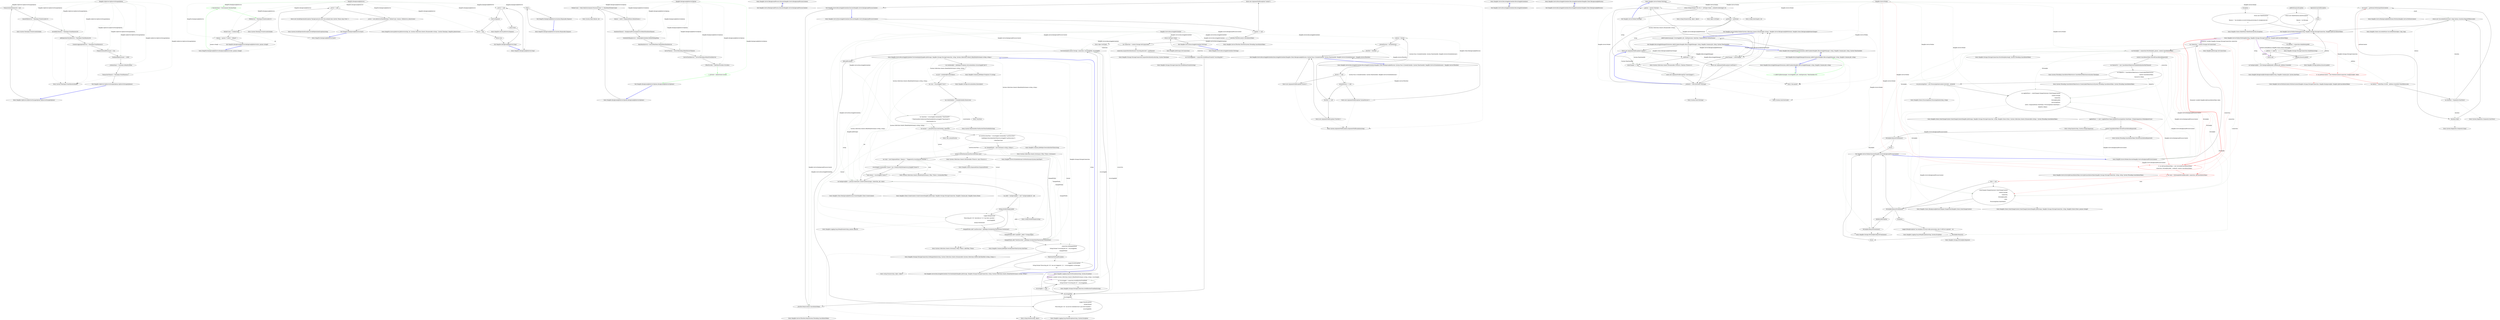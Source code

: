 digraph  {
n13 [label="Hangfire.SqlServer.SqlServerStorageOptions", span=""];
n0 [cluster="Hangfire.SqlServer.SqlServerStorageOptions.SqlServerStorageOptions()", label="Entry Hangfire.SqlServer.SqlServerStorageOptions.SqlServerStorageOptions()", span="30-30"];
n1 [cluster="Hangfire.SqlServer.SqlServerStorageOptions.SqlServerStorageOptions()", label="TransactionIsolationLevel = null", span="32-32"];
n2 [cluster="Hangfire.SqlServer.SqlServerStorageOptions.SqlServerStorageOptions()", label="QueuePollInterval = TimeSpan.FromSeconds(15)", span="33-33"];
n3 [cluster="Hangfire.SqlServer.SqlServerStorageOptions.SqlServerStorageOptions()", label="InvisibilityTimeout = TimeSpan.FromMinutes(30)", span="35-35"];
n11 [cluster="System.TimeSpan.FromSeconds(double)", label="Entry System.TimeSpan.FromSeconds(double)", span="0-0"];
n4 [cluster="Hangfire.SqlServer.SqlServerStorageOptions.SqlServerStorageOptions()", label="JobExpirationCheckInterval = TimeSpan.FromMinutes(30)", span="37-37"];
n12 [cluster="System.TimeSpan.FromMinutes(double)", label="Entry System.TimeSpan.FromMinutes(double)", span="0-0"];
n5 [cluster="Hangfire.SqlServer.SqlServerStorageOptions.SqlServerStorageOptions()", label="CountersAggregateInterval = TimeSpan.FromMinutes(5)", span="38-38"];
n6 [cluster="Hangfire.SqlServer.SqlServerStorageOptions.SqlServerStorageOptions()", label="PrepareSchemaIfNecessary = true", span="39-39"];
n7 [cluster="Hangfire.SqlServer.SqlServerStorageOptions.SqlServerStorageOptions()", label="DashboardJobListLimit = 10000", span="40-40"];
n8 [cluster="Hangfire.SqlServer.SqlServerStorageOptions.SqlServerStorageOptions()", label="_schemaName = Constants.DefaultSchema", span="41-41"];
n9 [cluster="Hangfire.SqlServer.SqlServerStorageOptions.SqlServerStorageOptions()", label="TransactionTimeout = TimeSpan.FromMinutes(1)", span="42-42"];
n10 [cluster="Hangfire.SqlServer.SqlServerStorageOptions.SqlServerStorageOptions()", label="Exit Hangfire.SqlServer.SqlServerStorageOptions.SqlServerStorageOptions()", span="30-30"];
d3 [cluster="HangFire.BackgroundJobServer.BackgroundJobServer(int, params string[])", color=green, community=0, label="1: MachineName = Environment.MachineName", span="21-21"];
d27 [label="HangFire.BackgroundJobServer", span=""];
d2 [cluster="HangFire.BackgroundJobServer.BackgroundJobServer(int, params string[])", label="Entry HangFire.BackgroundJobServer.BackgroundJobServer(int, params string[])", span="19-19"];
d4 [cluster="HangFire.BackgroundJobServer.BackgroundJobServer(int, params string[])", label="PollInterval = TimeSpan.FromSeconds(15)", span="22-22"];
d5 [cluster="HangFire.BackgroundJobServer.BackgroundJobServer(int, params string[])", label="WorkerCount = workerCount", span="24-24"];
d6 [cluster="HangFire.BackgroundJobServer.BackgroundJobServer(int, params string[])", label="Queues = queues ?? new[] { ''default'' }", span="25-25"];
d10 [cluster="HangFire.BackgroundJobServer.Start()", label="_server != null", span="53-53"];
d12 [cluster="HangFire.BackgroundJobServer.Start()", label="_server = new JobServer(MachineName, WorkerCount, Queues, PollInterval, JobActivator)", span="58-58"];
d17 [cluster="HangFire.BackgroundJobServer.Stop()", label="_server != null", span="67-67"];
d18 [cluster="HangFire.BackgroundJobServer.Stop()", label="_server.Dispose()", span="69-69"];
d19 [cluster="HangFire.BackgroundJobServer.Stop()", label="_server = null", span="70-70"];
d25 [cluster="HangFire.BackgroundJobServer.System.IDisposable.Dispose()", label="Stop()", span="79-79"];
d7 [cluster="HangFire.BackgroundJobServer.BackgroundJobServer(int, params string[])", label="Exit HangFire.BackgroundJobServer.BackgroundJobServer(int, params string[])", span="19-19"];
d8 [cluster="System.TimeSpan.FromSeconds(double)", label="Entry System.TimeSpan.FromSeconds(double)", span="0-0"];
d9 [cluster="HangFire.BackgroundJobServer.Start()", label="Entry HangFire.BackgroundJobServer.Start()", span="51-51"];
d11 [cluster="HangFire.BackgroundJobServer.Start()", label="throw new InvalidOperationException(''Background job server has already been started. Please stop it first.'');", span="55-55"];
d13 [cluster="HangFire.BackgroundJobServer.Start()", label="Exit HangFire.BackgroundJobServer.Start()", span="51-51"];
d15 [cluster="HangFire.Server.JobServer.JobServer(string, int, System.Collections.Generic.IEnumerable<string>, System.TimeSpan, HangFire.JobActivator)", label="Entry HangFire.Server.JobServer.JobServer(string, int, System.Collections.Generic.IEnumerable<string>, System.TimeSpan, HangFire.JobActivator)", span="31-31"];
d16 [cluster="HangFire.BackgroundJobServer.Stop()", label="Entry HangFire.BackgroundJobServer.Stop()", span="65-65"];
d21 [cluster="HangFire.BackgroundJobServer.Stop()", label="return false;", span="74-74"];
d23 [cluster="HangFire.Server.JobServer.Dispose()", label="Entry HangFire.Server.JobServer.Dispose()", span="64-64"];
d20 [cluster="HangFire.BackgroundJobServer.Stop()", label="return true;", span="72-72"];
d24 [cluster="HangFire.BackgroundJobServer.System.IDisposable.Dispose()", label="Entry HangFire.BackgroundJobServer.System.IDisposable.Dispose()", span="77-77"];
d26 [cluster="HangFire.BackgroundJobServer.System.IDisposable.Dispose()", label="Exit HangFire.BackgroundJobServer.System.IDisposable.Dispose()", span="77-77"];
d14 [cluster="System.InvalidOperationException.InvalidOperationException(string)", label="Entry System.InvalidOperationException.InvalidOperationException(string)", span="0-0"];
d22 [cluster="HangFire.BackgroundJobServer.Stop()", label="Exit HangFire.BackgroundJobServer.Stop()", span="65-65"];
m0_11 [cluster="System.Math.Min(int, int)", file="BackgroundJobServerOptions.cs", label="Entry System.Math.Min(int, int)", span="0-0"];
m0_0 [cluster="Hangfire.BackgroundJobServerOptions.BackgroundJobServerOptions()", file="BackgroundJobServerOptions.cs", label="Entry Hangfire.BackgroundJobServerOptions.BackgroundJobServerOptions()", span="31-31"];
m0_9 [cluster="Hangfire.BackgroundJobServerOptions.BackgroundJobServerOptions()", color=green, community=0, file="BackgroundJobServerOptions.cs", label="1: Activator = JobActivator.Current", span="42-42"];
m0_8 [cluster="Hangfire.BackgroundJobServerOptions.BackgroundJobServerOptions()", file="BackgroundJobServerOptions.cs", label="FilterProvider = JobFilterProviders.Providers", span="41-41"];
m0_1 [cluster="Hangfire.BackgroundJobServerOptions.BackgroundJobServerOptions()", file="BackgroundJobServerOptions.cs", label="WorkerCount = Math.Min(Environment.ProcessorCount * 5, MaxDefaultWorkerCount)", span="33-33"];
m0_2 [cluster="Hangfire.BackgroundJobServerOptions.BackgroundJobServerOptions()", file="BackgroundJobServerOptions.cs", label="Queues = new[] { EnqueuedState.DefaultQueue }", span="34-34"];
m0_3 [cluster="Hangfire.BackgroundJobServerOptions.BackgroundJobServerOptions()", file="BackgroundJobServerOptions.cs", label="ShutdownTimeout = BackgroundProcessingServer.DefaultShutdownTimeout", span="35-35"];
m0_4 [cluster="Hangfire.BackgroundJobServerOptions.BackgroundJobServerOptions()", file="BackgroundJobServerOptions.cs", label="SchedulePollingInterval = DelayedJobScheduler.DefaultPollingDelay", span="36-36"];
m0_5 [cluster="Hangfire.BackgroundJobServerOptions.BackgroundJobServerOptions()", file="BackgroundJobServerOptions.cs", label="HeartbeatInterval = ServerHeartbeat.DefaultHeartbeatInterval", span="37-37"];
m0_6 [cluster="Hangfire.BackgroundJobServerOptions.BackgroundJobServerOptions()", file="BackgroundJobServerOptions.cs", label="ServerTimeout = ServerWatchdog.DefaultServerTimeout", span="38-38"];
m0_7 [cluster="Hangfire.BackgroundJobServerOptions.BackgroundJobServerOptions()", file="BackgroundJobServerOptions.cs", label="ServerCheckInterval = ServerWatchdog.DefaultCheckInterval", span="39-39"];
m0_10 [cluster="Hangfire.BackgroundJobServerOptions.BackgroundJobServerOptions()", file="BackgroundJobServerOptions.cs", label="Exit Hangfire.BackgroundJobServerOptions.BackgroundJobServerOptions()", span="31-31"];
m0_12 [file="BackgroundJobServerOptions.cs", label="Hangfire.BackgroundJobServerOptions", span=""];
m3_0 [cluster="Hangfire.Server.IBackgroundProcess.Execute(Hangfire.Server.BackgroundProcessContext)", file="IBackgroundProcess.cs", label="Entry Hangfire.Server.IBackgroundProcess.Execute(Hangfire.Server.BackgroundProcessContext)", span="20-20"];
m3_1 [cluster="Hangfire.Server.IBackgroundProcess.Execute(Hangfire.Server.BackgroundProcessContext)", file="IBackgroundProcess.cs", label="Exit Hangfire.Server.IBackgroundProcess.Execute(Hangfire.Server.BackgroundProcessContext)", span="20-20"];
m4_15 [cluster="System.ArgumentNullException.ArgumentNullException(string)", file="RecurringJobScheduler.cs", label="Entry System.ArgumentNullException.ArgumentNullException(string)", span="0-0"];
m4_33 [cluster="Hangfire.Storage.IStorageConnection.AcquireDistributedLock(string, System.TimeSpan)", file="RecurringJobScheduler.cs", label="Entry Hangfire.Storage.IStorageConnection.AcquireDistributedLock(string, System.TimeSpan)", span="28-28"];
m4_68 [cluster="Hangfire.Storage.InvocationData.Deserialize()", file="RecurringJobScheduler.cs", label="Entry Hangfire.Storage.InvocationData.Deserialize()", span="44-44"];
m4_83 [cluster="System.Collections.Generic.Dictionary<TKey, TValue>.Add(TKey, TValue)", file="RecurringJobScheduler.cs", label="Entry System.Collections.Generic.Dictionary<TKey, TValue>.Add(TKey, TValue)", span="0-0"];
m4_32 [cluster="Hangfire.JobStorage.GetConnection()", file="RecurringJobScheduler.cs", label="Entry Hangfire.JobStorage.GetConnection()", span="56-56"];
m4_85 [cluster="string.Format(string, object, object)", file="RecurringJobScheduler.cs", label="Entry string.Format(string, object, object)", span="0-0"];
m4_40 [cluster="Hangfire.Server.RecurringJobScheduler.ToString()", file="RecurringJobScheduler.cs", label="Entry Hangfire.Server.RecurringJobScheduler.ToString()", span="150-150"];
m4_41 [cluster="Hangfire.Server.RecurringJobScheduler.ToString()", file="RecurringJobScheduler.cs", label="return GetType().Name;", span="152-152"];
m4_42 [cluster="Hangfire.Server.RecurringJobScheduler.ToString()", file="RecurringJobScheduler.cs", label="Exit Hangfire.Server.RecurringJobScheduler.ToString()", span="150-150"];
m4_77 [cluster="Hangfire.States.EnqueuedState.EnqueuedState()", file="RecurringJobScheduler.cs", label="Entry Hangfire.States.EnqueuedState.EnqueuedState()", span="87-87"];
m4_72 [cluster="Unk._instantFactory", file="RecurringJobScheduler.cs", label="Entry Unk._instantFactory", span=""];
m4_75 [cluster="Hangfire.Server.IScheduleInstant.GetNextInstants(System.DateTime?)", file="RecurringJobScheduler.cs", label="Entry Hangfire.Server.IScheduleInstant.GetNextInstants(System.DateTime?)", span="25-25"];
m4_84 [cluster="Hangfire.Storage.IStorageConnection.SetRangeInHash(string, System.Collections.Generic.IEnumerable<System.Collections.Generic.KeyValuePair<string, string>>)", file="RecurringJobScheduler.cs", label="Entry Hangfire.Storage.IStorageConnection.SetRangeInHash(string, System.Collections.Generic.IEnumerable<System.Collections.Generic.KeyValuePair<string, string>>)", span="61-61"];
m4_43 [cluster="object.GetType()", file="RecurringJobScheduler.cs", label="Entry object.GetType()", span="0-0"];
m4_35 [cluster="string.Format(string, object)", file="RecurringJobScheduler.cs", label="Entry string.Format(string, object)", span="0-0"];
m4_0 [cluster="Hangfire.Server.RecurringJobScheduler.RecurringJobScheduler()", file="RecurringJobScheduler.cs", label="Entry Hangfire.Server.RecurringJobScheduler.RecurringJobScheduler()", span="78-78"];
m4_1 [cluster="Hangfire.Server.RecurringJobScheduler.RecurringJobScheduler()", file="RecurringJobScheduler.cs", label="Exit Hangfire.Server.RecurringJobScheduler.RecurringJobScheduler()", span="78-78"];
m4_38 [cluster="Hangfire.Logging.ILog.WarnException(string, System.Exception)", file="RecurringJobScheduler.cs", label="Entry Hangfire.Logging.ILog.WarnException(string, System.Exception)", span="278-278"];
m4_71 [cluster="System.TimeZoneInfo.FindSystemTimeZoneById(string)", file="RecurringJobScheduler.cs", label="Entry System.TimeZoneInfo.FindSystemTimeZoneById(string)", span="0-0"];
m4_76 [cluster="System.Collections.Generic.IEnumerable<TSource>.Any<TSource>()", file="RecurringJobScheduler.cs", label="Entry System.Collections.Generic.IEnumerable<TSource>.Any<TSource>()", span="0-0"];
m4_79 [cluster="Hangfire.Client.CreateContext.CreateContext(Hangfire.JobStorage, Hangfire.Storage.IStorageConnection, Hangfire.Common.Job, Hangfire.States.IState)", file="RecurringJobScheduler.cs", label="Entry Hangfire.Client.CreateContext.CreateContext(Hangfire.JobStorage, Hangfire.Storage.IStorageConnection, Hangfire.Common.Job, Hangfire.States.IState)", span="37-37"];
m4_69 [cluster="Unk.Parse", file="RecurringJobScheduler.cs", label="Entry Unk.Parse", span=""];
m4_31 [cluster="Hangfire.Server.IThrottler.Throttle(System.Threading.CancellationToken)", file="RecurringJobScheduler.cs", label="Entry Hangfire.Server.IThrottler.Throttle(System.Threading.CancellationToken)", span="22-22"];
m4_2 [cluster="Hangfire.Server.RecurringJobScheduler.RecurringJobScheduler(Hangfire.Client.IBackgroundJobFactory)", file="RecurringJobScheduler.cs", label="Entry Hangfire.Server.RecurringJobScheduler.RecurringJobScheduler(Hangfire.Client.IBackgroundJobFactory)", span="90-90"];
m4_3 [cluster="Hangfire.Server.RecurringJobScheduler.RecurringJobScheduler(Hangfire.Client.IBackgroundJobFactory)", file="RecurringJobScheduler.cs", label="Exit Hangfire.Server.RecurringJobScheduler.RecurringJobScheduler(Hangfire.Client.IBackgroundJobFactory)", span="90-90"];
m4_74 [cluster="System.Collections.Generic.Dictionary<TKey, TValue>.Dictionary()", file="RecurringJobScheduler.cs", label="Entry System.Collections.Generic.Dictionary<TKey, TValue>.Dictionary()", span="0-0"];
m4_82 [cluster="Hangfire.Common.JobHelper.SerializeDateTime(System.DateTime)", file="RecurringJobScheduler.cs", label="Entry Hangfire.Common.JobHelper.SerializeDateTime(System.DateTime)", span="68-68"];
m4_67 [cluster="Hangfire.Common.JobHelper.FromJson<T>(string)", file="RecurringJobScheduler.cs", label="Entry Hangfire.Common.JobHelper.FromJson<T>(string)", span="39-39"];
m4_37 [cluster="Hangfire.Server.RecurringJobScheduler.TryScheduleJob(Hangfire.JobStorage, Hangfire.Storage.IStorageConnection, string, System.Collections.Generic.IReadOnlyDictionary<string, string>)", file="RecurringJobScheduler.cs", label="Entry Hangfire.Server.RecurringJobScheduler.TryScheduleJob(Hangfire.JobStorage, Hangfire.Storage.IStorageConnection, string, System.Collections.Generic.IReadOnlyDictionary<string, string>)", span="155-155"];
m4_44 [cluster="Hangfire.Server.RecurringJobScheduler.TryScheduleJob(Hangfire.JobStorage, Hangfire.Storage.IStorageConnection, string, System.Collections.Generic.IReadOnlyDictionary<string, string>)", file="RecurringJobScheduler.cs", label="var serializedJob = JobHelper.FromJson<InvocationData>(recurringJob[''Job''])", span="161-161"];
m4_46 [cluster="Hangfire.Server.RecurringJobScheduler.TryScheduleJob(Hangfire.JobStorage, Hangfire.Storage.IStorageConnection, string, System.Collections.Generic.IReadOnlyDictionary<string, string>)", file="RecurringJobScheduler.cs", label="var cron = recurringJob[''Cron'']", span="163-163"];
m4_48 [cluster="Hangfire.Server.RecurringJobScheduler.TryScheduleJob(Hangfire.JobStorage, Hangfire.Storage.IStorageConnection, string, System.Collections.Generic.IReadOnlyDictionary<string, string>)", file="RecurringJobScheduler.cs", label="var timeZone = recurringJob.ContainsKey(''TimeZoneId'')\r\n                    ? TimeZoneInfo.FindSystemTimeZoneById(recurringJob[''TimeZoneId''])\r\n                    : TimeZoneInfo.Utc", span="168-170"];
m4_50 [cluster="Hangfire.Server.RecurringJobScheduler.TryScheduleJob(Hangfire.JobStorage, Hangfire.Storage.IStorageConnection, string, System.Collections.Generic.IReadOnlyDictionary<string, string>)", file="RecurringJobScheduler.cs", label="var lastExecutionTime = recurringJob.ContainsKey(''LastExecution'')\r\n                    ? JobHelper.DeserializeDateTime(recurringJob[''LastExecution''])\r\n                    : (DateTime?)null", span="174-176"];
m4_54 [cluster="Hangfire.Server.RecurringJobScheduler.TryScheduleJob(Hangfire.JobStorage, Hangfire.Storage.IStorageConnection, string, System.Collections.Generic.IReadOnlyDictionary<string, string>)", file="RecurringJobScheduler.cs", label="recurringJob.ContainsKey(''Queue'') && !String.IsNullOrEmpty(recurringJob[''Queue''])", span="183-183"];
m4_55 [cluster="Hangfire.Server.RecurringJobScheduler.TryScheduleJob(Hangfire.JobStorage, Hangfire.Storage.IStorageConnection, string, System.Collections.Generic.IReadOnlyDictionary<string, string>)", file="RecurringJobScheduler.cs", label="state.Queue = recurringJob[''Queue'']", span="185-185"];
m4_56 [cluster="Hangfire.Server.RecurringJobScheduler.TryScheduleJob(Hangfire.JobStorage, Hangfire.Storage.IStorageConnection, string, System.Collections.Generic.IReadOnlyDictionary<string, string>)", file="RecurringJobScheduler.cs", label="var backgroundJob = _factory.Create(new CreateContext(storage, connection, job, state))", span="188-188"];
m4_59 [cluster="Hangfire.Server.RecurringJobScheduler.TryScheduleJob(Hangfire.JobStorage, Hangfire.Storage.IStorageConnection, string, System.Collections.Generic.IReadOnlyDictionary<string, string>)", file="RecurringJobScheduler.cs", label="Logger.DebugFormat(\r\n                            ''Recurring job '{0}' execution at '{1}' has been canceled.'',\r\n                            recurringJobId,\r\n                            instant.NowInstant)", span="193-196"];
m4_63 [cluster="Hangfire.Server.RecurringJobScheduler.TryScheduleJob(Hangfire.JobStorage, Hangfire.Storage.IStorageConnection, string, System.Collections.Generic.IReadOnlyDictionary<string, string>)", file="RecurringJobScheduler.cs", label="connection.SetRangeInHash(\r\n                    String.Format(''recurring-job:{0}'', recurringJobId),\r\n                    changedFields)", span="205-207"];
m4_65 [cluster="Hangfire.Server.RecurringJobScheduler.TryScheduleJob(Hangfire.JobStorage, Hangfire.Storage.IStorageConnection, string, System.Collections.Generic.IReadOnlyDictionary<string, string>)", file="RecurringJobScheduler.cs", label="Logger.ErrorException(\r\n                    String.Format(''Recurring job '{0}' was not triggered: {1}.'', recurringJobId, ex.Message),\r\n                    ex)", span="211-213"];
m4_45 [cluster="Hangfire.Server.RecurringJobScheduler.TryScheduleJob(Hangfire.JobStorage, Hangfire.Storage.IStorageConnection, string, System.Collections.Generic.IReadOnlyDictionary<string, string>)", file="RecurringJobScheduler.cs", label="var job = serializedJob.Deserialize()", span="162-162"];
m4_47 [cluster="Hangfire.Server.RecurringJobScheduler.TryScheduleJob(Hangfire.JobStorage, Hangfire.Storage.IStorageConnection, string, System.Collections.Generic.IReadOnlyDictionary<string, string>)", file="RecurringJobScheduler.cs", label="var cronSchedule = CrontabSchedule.Parse(cron)", span="164-164"];
m4_49 [cluster="Hangfire.Server.RecurringJobScheduler.TryScheduleJob(Hangfire.JobStorage, Hangfire.Storage.IStorageConnection, string, System.Collections.Generic.IReadOnlyDictionary<string, string>)", file="RecurringJobScheduler.cs", label="var instant = _instantFactory(cronSchedule, timeZone)", span="172-172"];
m4_52 [cluster="Hangfire.Server.RecurringJobScheduler.TryScheduleJob(Hangfire.JobStorage, Hangfire.Storage.IStorageConnection, string, System.Collections.Generic.IReadOnlyDictionary<string, string>)", file="RecurringJobScheduler.cs", label="instant.GetNextInstants(lastExecutionTime).Any()", span="180-180"];
m4_60 [cluster="Hangfire.Server.RecurringJobScheduler.TryScheduleJob(Hangfire.JobStorage, Hangfire.Storage.IStorageConnection, string, System.Collections.Generic.IReadOnlyDictionary<string, string>)", file="RecurringJobScheduler.cs", label="changedFields.Add(''LastExecution'', JobHelper.SerializeDateTime(instant.NowInstant))", span="199-199"];
m4_62 [cluster="Hangfire.Server.RecurringJobScheduler.TryScheduleJob(Hangfire.JobStorage, Hangfire.Storage.IStorageConnection, string, System.Collections.Generic.IReadOnlyDictionary<string, string>)", file="RecurringJobScheduler.cs", label="changedFields.Add(''NextExecution'', JobHelper.SerializeDateTime(instant.NextInstant))", span="203-203"];
m4_51 [cluster="Hangfire.Server.RecurringJobScheduler.TryScheduleJob(Hangfire.JobStorage, Hangfire.Storage.IStorageConnection, string, System.Collections.Generic.IReadOnlyDictionary<string, string>)", file="RecurringJobScheduler.cs", label="var changedFields = new Dictionary<string, string>()", span="178-178"];
m4_61 [cluster="Hangfire.Server.RecurringJobScheduler.TryScheduleJob(Hangfire.JobStorage, Hangfire.Storage.IStorageConnection, string, System.Collections.Generic.IReadOnlyDictionary<string, string>)", file="RecurringJobScheduler.cs", label="changedFields.Add(''LastJobId'', jobId ?? String.Empty)", span="200-200"];
m4_53 [cluster="Hangfire.Server.RecurringJobScheduler.TryScheduleJob(Hangfire.JobStorage, Hangfire.Storage.IStorageConnection, string, System.Collections.Generic.IReadOnlyDictionary<string, string>)", file="RecurringJobScheduler.cs", label="var state = new EnqueuedState { Reason = ''Triggered by recurring job scheduler'' }", span="182-182"];
m4_57 [cluster="Hangfire.Server.RecurringJobScheduler.TryScheduleJob(Hangfire.JobStorage, Hangfire.Storage.IStorageConnection, string, System.Collections.Generic.IReadOnlyDictionary<string, string>)", file="RecurringJobScheduler.cs", label="var jobId = backgroundJob != null ? backgroundJob.Id : null", span="189-189"];
m4_58 [cluster="Hangfire.Server.RecurringJobScheduler.TryScheduleJob(Hangfire.JobStorage, Hangfire.Storage.IStorageConnection, string, System.Collections.Generic.IReadOnlyDictionary<string, string>)", file="RecurringJobScheduler.cs", label="String.IsNullOrEmpty(jobId)", span="191-191"];
m4_64 [cluster="Hangfire.Server.RecurringJobScheduler.TryScheduleJob(Hangfire.JobStorage, Hangfire.Storage.IStorageConnection, string, System.Collections.Generic.IReadOnlyDictionary<string, string>)", file="RecurringJobScheduler.cs", label=TimeZoneNotFoundException, span="209-209"];
m4_66 [cluster="Hangfire.Server.RecurringJobScheduler.TryScheduleJob(Hangfire.JobStorage, Hangfire.Storage.IStorageConnection, string, System.Collections.Generic.IReadOnlyDictionary<string, string>)", file="RecurringJobScheduler.cs", label="Exit Hangfire.Server.RecurringJobScheduler.TryScheduleJob(Hangfire.JobStorage, Hangfire.Storage.IStorageConnection, string, System.Collections.Generic.IReadOnlyDictionary<string, string>)", span="155-155"];
m4_78 [cluster="string.IsNullOrEmpty(string)", file="RecurringJobScheduler.cs", label="Entry string.IsNullOrEmpty(string)", span="0-0"];
m4_73 [cluster="Hangfire.Common.JobHelper.DeserializeDateTime(string)", file="RecurringJobScheduler.cs", label="Entry Hangfire.Common.JobHelper.DeserializeDateTime(string)", span="73-73"];
m4_16 [cluster="Hangfire.Server.RecurringJobScheduler.Execute(Hangfire.Server.BackgroundProcessContext)", file="RecurringJobScheduler.cs", label="Entry Hangfire.Server.RecurringJobScheduler.Execute(Hangfire.Server.BackgroundProcessContext)", span="110-110"];
m4_17 [cluster="Hangfire.Server.RecurringJobScheduler.Execute(Hangfire.Server.BackgroundProcessContext)", file="RecurringJobScheduler.cs", label="context == null", span="112-112"];
m4_19 [cluster="Hangfire.Server.RecurringJobScheduler.Execute(Hangfire.Server.BackgroundProcessContext)", file="RecurringJobScheduler.cs", label="_throttler.Throttle(context.CancellationToken)", span="114-114"];
m4_20 [cluster="Hangfire.Server.RecurringJobScheduler.Execute(Hangfire.Server.BackgroundProcessContext)", file="RecurringJobScheduler.cs", label="var connection = context.Storage.GetConnection()", span="116-116"];
m4_26 [cluster="Hangfire.Server.RecurringJobScheduler.Execute(Hangfire.Server.BackgroundProcessContext)", file="RecurringJobScheduler.cs", label="TryScheduleJob(context.Storage, connection, recurringJobId, recurringJob)", span="133-133"];
m4_29 [cluster="Hangfire.Server.RecurringJobScheduler.Execute(Hangfire.Server.BackgroundProcessContext)", file="RecurringJobScheduler.cs", label="_throttler.Delay(context.CancellationToken)", span="145-145"];
m4_18 [cluster="Hangfire.Server.RecurringJobScheduler.Execute(Hangfire.Server.BackgroundProcessContext)", file="RecurringJobScheduler.cs", label="throw new ArgumentNullException(''context'');", span="112-112"];
m4_21 [cluster="Hangfire.Server.RecurringJobScheduler.Execute(Hangfire.Server.BackgroundProcessContext)", file="RecurringJobScheduler.cs", label="connection.AcquireDistributedLock(''recurring-jobs:lock'', LockTimeout)", span="117-117"];
m4_22 [cluster="Hangfire.Server.RecurringJobScheduler.Execute(Hangfire.Server.BackgroundProcessContext)", file="RecurringJobScheduler.cs", label="var recurringJobIds = connection.GetAllItemsFromSet(''recurring-jobs'')", span="119-119"];
m4_24 [cluster="Hangfire.Server.RecurringJobScheduler.Execute(Hangfire.Server.BackgroundProcessContext)", file="RecurringJobScheduler.cs", label="var recurringJob = connection.GetAllEntriesFromHash(\r\n                        String.Format(''recurring-job:{0}'', recurringJobId))", span="123-124"];
m4_23 [cluster="Hangfire.Server.RecurringJobScheduler.Execute(Hangfire.Server.BackgroundProcessContext)", file="RecurringJobScheduler.cs", label=recurringJobIds, span="121-121"];
m4_28 [cluster="Hangfire.Server.RecurringJobScheduler.Execute(Hangfire.Server.BackgroundProcessContext)", file="RecurringJobScheduler.cs", label="Logger.WarnException(\r\n                            String.Format(\r\n                                ''Recurring job '{0}' can not be scheduled due to job load exception.'',\r\n                                recurringJobId),\r\n                            ex)", span="137-141"];
m4_25 [cluster="Hangfire.Server.RecurringJobScheduler.Execute(Hangfire.Server.BackgroundProcessContext)", file="RecurringJobScheduler.cs", label="recurringJob == null", span="126-126"];
m4_27 [cluster="Hangfire.Server.RecurringJobScheduler.Execute(Hangfire.Server.BackgroundProcessContext)", file="RecurringJobScheduler.cs", label=JobLoadException, span="135-135"];
m4_30 [cluster="Hangfire.Server.RecurringJobScheduler.Execute(Hangfire.Server.BackgroundProcessContext)", file="RecurringJobScheduler.cs", label="Exit Hangfire.Server.RecurringJobScheduler.Execute(Hangfire.Server.BackgroundProcessContext)", span="110-110"];
m4_39 [cluster="Hangfire.Server.IThrottler.Delay(System.Threading.CancellationToken)", file="RecurringJobScheduler.cs", label="Entry Hangfire.Server.IThrottler.Delay(System.Threading.CancellationToken)", span="23-23"];
m4_34 [cluster="Hangfire.Storage.IStorageConnection.GetAllItemsFromSet(string)", file="RecurringJobScheduler.cs", label="Entry Hangfire.Storage.IStorageConnection.GetAllItemsFromSet(string)", span="55-55"];
m4_4 [cluster="Hangfire.Server.RecurringJobScheduler.RecurringJobScheduler(Hangfire.Client.IBackgroundJobFactory, System.Func<CrontabSchedule, System.TimeZoneInfo, Hangfire.Server.IScheduleInstant>, Hangfire.Server.IThrottler)", file="RecurringJobScheduler.cs", label="Entry Hangfire.Server.RecurringJobScheduler.RecurringJobScheduler(Hangfire.Client.IBackgroundJobFactory, System.Func<CrontabSchedule, System.TimeZoneInfo, Hangfire.Server.IScheduleInstant>, Hangfire.Server.IThrottler)", span="95-95"];
m4_5 [cluster="Hangfire.Server.RecurringJobScheduler.RecurringJobScheduler(Hangfire.Client.IBackgroundJobFactory, System.Func<CrontabSchedule, System.TimeZoneInfo, Hangfire.Server.IScheduleInstant>, Hangfire.Server.IThrottler)", file="RecurringJobScheduler.cs", label="factory == null", span="100-100"];
m4_7 [cluster="Hangfire.Server.RecurringJobScheduler.RecurringJobScheduler(Hangfire.Client.IBackgroundJobFactory, System.Func<CrontabSchedule, System.TimeZoneInfo, Hangfire.Server.IScheduleInstant>, Hangfire.Server.IThrottler)", file="RecurringJobScheduler.cs", label="instantFactory == null", span="101-101"];
m4_9 [cluster="Hangfire.Server.RecurringJobScheduler.RecurringJobScheduler(Hangfire.Client.IBackgroundJobFactory, System.Func<CrontabSchedule, System.TimeZoneInfo, Hangfire.Server.IScheduleInstant>, Hangfire.Server.IThrottler)", file="RecurringJobScheduler.cs", label="throttler == null", span="102-102"];
m4_11 [cluster="Hangfire.Server.RecurringJobScheduler.RecurringJobScheduler(Hangfire.Client.IBackgroundJobFactory, System.Func<CrontabSchedule, System.TimeZoneInfo, Hangfire.Server.IScheduleInstant>, Hangfire.Server.IThrottler)", file="RecurringJobScheduler.cs", label="_factory = factory", span="104-104"];
m4_12 [cluster="Hangfire.Server.RecurringJobScheduler.RecurringJobScheduler(Hangfire.Client.IBackgroundJobFactory, System.Func<CrontabSchedule, System.TimeZoneInfo, Hangfire.Server.IScheduleInstant>, Hangfire.Server.IThrottler)", file="RecurringJobScheduler.cs", label="_instantFactory = instantFactory", span="105-105"];
m4_13 [cluster="Hangfire.Server.RecurringJobScheduler.RecurringJobScheduler(Hangfire.Client.IBackgroundJobFactory, System.Func<CrontabSchedule, System.TimeZoneInfo, Hangfire.Server.IScheduleInstant>, Hangfire.Server.IThrottler)", file="RecurringJobScheduler.cs", label="_throttler = throttler", span="106-106"];
m4_6 [cluster="Hangfire.Server.RecurringJobScheduler.RecurringJobScheduler(Hangfire.Client.IBackgroundJobFactory, System.Func<CrontabSchedule, System.TimeZoneInfo, Hangfire.Server.IScheduleInstant>, Hangfire.Server.IThrottler)", file="RecurringJobScheduler.cs", label="throw new ArgumentNullException(''factory'');", span="100-100"];
m4_8 [cluster="Hangfire.Server.RecurringJobScheduler.RecurringJobScheduler(Hangfire.Client.IBackgroundJobFactory, System.Func<CrontabSchedule, System.TimeZoneInfo, Hangfire.Server.IScheduleInstant>, Hangfire.Server.IThrottler)", file="RecurringJobScheduler.cs", label="throw new ArgumentNullException(''instantFactory'');", span="101-101"];
m4_10 [cluster="Hangfire.Server.RecurringJobScheduler.RecurringJobScheduler(Hangfire.Client.IBackgroundJobFactory, System.Func<CrontabSchedule, System.TimeZoneInfo, Hangfire.Server.IScheduleInstant>, Hangfire.Server.IThrottler)", file="RecurringJobScheduler.cs", label="throw new ArgumentNullException(''throttler'');", span="102-102"];
m4_14 [cluster="Hangfire.Server.RecurringJobScheduler.RecurringJobScheduler(Hangfire.Client.IBackgroundJobFactory, System.Func<CrontabSchedule, System.TimeZoneInfo, Hangfire.Server.IScheduleInstant>, Hangfire.Server.IThrottler)", file="RecurringJobScheduler.cs", label="Exit Hangfire.Server.RecurringJobScheduler.RecurringJobScheduler(Hangfire.Client.IBackgroundJobFactory, System.Func<CrontabSchedule, System.TimeZoneInfo, Hangfire.Server.IScheduleInstant>, Hangfire.Server.IThrottler)", span="95-95"];
m4_36 [cluster="Hangfire.Storage.IStorageConnection.GetAllEntriesFromHash(string)", file="RecurringJobScheduler.cs", label="Entry Hangfire.Storage.IStorageConnection.GetAllEntriesFromHash(string)", span="64-64"];
m4_81 [cluster="Hangfire.Logging.ILog.DebugFormat(string, params object[])", file="RecurringJobScheduler.cs", label="Entry Hangfire.Logging.ILog.DebugFormat(string, params object[])", span="122-122"];
m4_86 [cluster="Hangfire.Logging.ILog.ErrorException(string, System.Exception)", file="RecurringJobScheduler.cs", label="Entry Hangfire.Logging.ILog.ErrorException(string, System.Exception)", span="159-159"];
m4_70 [cluster="System.Collections.Generic.IReadOnlyDictionary<TKey, TValue>.ContainsKey(TKey)", file="RecurringJobScheduler.cs", label="Entry System.Collections.Generic.IReadOnlyDictionary<TKey, TValue>.ContainsKey(TKey)", span="0-0"];
m4_80 [cluster="Hangfire.Client.IBackgroundJobFactory.Create(Hangfire.Client.CreateContext)", file="RecurringJobScheduler.cs", label="Entry Hangfire.Client.IBackgroundJobFactory.Create(Hangfire.Client.CreateContext)", span="31-31"];
m4_87 [file="RecurringJobScheduler.cs", label="Hangfire.Server.RecurringJobScheduler", span=""];
m5_59 [cluster="Hangfire.Server.Worker.ToString()", file="Worker.cs", label="Entry Hangfire.Server.Worker.ToString()", span="146-146"];
m5_60 [cluster="Hangfire.Server.Worker.ToString()", file="Worker.cs", label="return String.Format(''{0} #{1}'', GetType().Name, _workerId.Substring(0, 8));", span="148-148"];
m5_61 [cluster="Hangfire.Server.Worker.ToString()", file="Worker.cs", label="Exit Hangfire.Server.Worker.ToString()", span="146-146"];
m5_15 [cluster="Hangfire.Server.Worker.Worker(System.Collections.Generic.IEnumerable<string>, Hangfire.Server.IBackgroundJobPerformer, Hangfire.States.IBackgroundJobStateChanger)", file="Worker.cs", label="Exit Hangfire.Server.Worker.Worker(System.Collections.Generic.IEnumerable<string>, Hangfire.Server.IBackgroundJobPerformer, Hangfire.States.IBackgroundJobStateChanger)", span="48-48"];
m5_16 [cluster="Unk.nameof", file="Worker.cs", label="Entry Unk.nameof", span=""];
m5_87 [cluster="System.Diagnostics.Stopwatch.StartNew()", file="Worker.cs", label="Entry System.Diagnostics.Stopwatch.StartNew()", span="0-0"];
m5_91 [cluster="Hangfire.States.FailedState.FailedState(System.Exception)", file="Worker.cs", label="Entry Hangfire.States.FailedState.FailedState(System.Exception)", span="75-75"];
m5_44 [cluster="Hangfire.JobStorage.GetConnection()", file="Worker.cs", label="Entry Hangfire.JobStorage.GetConnection()", span="56-56"];
m5_56 [cluster="Hangfire.States.StateChangeContext.StateChangeContext(Hangfire.JobStorage, Hangfire.Storage.IStorageConnection, string, Hangfire.States.IState, params string[])", file="Worker.cs", label="Entry Hangfire.States.StateChangeContext.StateChangeContext(Hangfire.JobStorage, Hangfire.Storage.IStorageConnection, string, Hangfire.States.IState, params string[])", span="35-35"];
m5_18 [cluster="System.Guid.NewGuid()", file="Worker.cs", label="Entry System.Guid.NewGuid()", span="0-0"];
m5_64 [cluster="string.Format(string, object, object)", file="Worker.cs", label="Entry string.Format(string, object, object)", span="0-0"];
m5_57 [cluster="Hangfire.Logging.ILog.DebugException(string, System.Exception)", file="Worker.cs", label="Entry Hangfire.Logging.ILog.DebugException(string, System.Exception)", span="130-130"];
m5_62 [cluster="object.GetType()", file="Worker.cs", label="Entry object.GetType()", span="0-0"];
m5_50 [cluster="Hangfire.States.StateChangeContext.StateChangeContext(Hangfire.JobStorage, Hangfire.Storage.IStorageConnection, string, Hangfire.States.IState, System.Collections.Generic.IEnumerable<string>, System.Threading.CancellationToken)", file="Worker.cs", label="Entry Hangfire.States.StateChangeContext.StateChangeContext(Hangfire.JobStorage, Hangfire.Storage.IStorageConnection, string, Hangfire.States.IState, System.Collections.Generic.IEnumerable<string>, System.Threading.CancellationToken)", span="45-45"];
m5_47 [cluster="System.Threading.CancellationTokenSource.CancellationTokenSource(System.TimeSpan)", file="Worker.cs", label="Entry System.Threading.CancellationTokenSource.CancellationTokenSource(System.TimeSpan)", span="0-0"];
m5_89 [cluster="System.Diagnostics.Stopwatch.Stop()", file="Worker.cs", label="Entry System.Diagnostics.Stopwatch.Stop()", span="0-0"];
m5_90 [cluster="Hangfire.States.SucceededState.SucceededState(object, long, long)", file="Worker.cs", label="Entry Hangfire.States.SucceededState.SucceededState(object, long, long)", span="51-51"];
m5_6 [cluster="Hangfire.Server.Worker.Worker(System.Collections.Generic.IEnumerable<string>, Hangfire.Server.IBackgroundJobPerformer, Hangfire.States.IBackgroundJobStateChanger)", file="Worker.cs", label="throw new ArgumentNullException(''queues'');", span="53-53"];
m5_7 [cluster="Hangfire.Server.Worker.Worker(System.Collections.Generic.IEnumerable<string>, Hangfire.Server.IBackgroundJobPerformer, Hangfire.States.IBackgroundJobStateChanger)", file="Worker.cs", label="performer == null", span="54-54"];
m5_8 [cluster="Hangfire.Server.Worker.Worker(System.Collections.Generic.IEnumerable<string>, Hangfire.Server.IBackgroundJobPerformer, Hangfire.States.IBackgroundJobStateChanger)", file="Worker.cs", label="throw new ArgumentNullException(''performer'');", span="54-54"];
m5_9 [cluster="Hangfire.Server.Worker.Worker(System.Collections.Generic.IEnumerable<string>, Hangfire.Server.IBackgroundJobPerformer, Hangfire.States.IBackgroundJobStateChanger)", file="Worker.cs", label="stateChanger == null", span="55-55"];
m5_10 [cluster="Hangfire.Server.Worker.Worker(System.Collections.Generic.IEnumerable<string>, Hangfire.Server.IBackgroundJobPerformer, Hangfire.States.IBackgroundJobStateChanger)", file="Worker.cs", label="throw new ArgumentNullException(''stateChanger'');", span="55-55"];
m5_11 [cluster="Hangfire.Server.Worker.Worker(System.Collections.Generic.IEnumerable<string>, Hangfire.Server.IBackgroundJobPerformer, Hangfire.States.IBackgroundJobStateChanger)", file="Worker.cs", label="_queues = queues.ToArray()", span="57-57"];
m5_12 [cluster="Hangfire.Server.Worker.Worker(System.Collections.Generic.IEnumerable<string>, Hangfire.Server.IBackgroundJobPerformer, Hangfire.States.IBackgroundJobStateChanger)", file="Worker.cs", label="_performer = performer", span="58-58"];
m5_13 [cluster="Hangfire.Server.Worker.Worker(System.Collections.Generic.IEnumerable<string>, Hangfire.Server.IBackgroundJobPerformer, Hangfire.States.IBackgroundJobStateChanger)", file="Worker.cs", label="_stateChanger = stateChanger", span="59-59"];
m5_14 [cluster="Hangfire.Server.Worker.Worker(System.Collections.Generic.IEnumerable<string>, Hangfire.Server.IBackgroundJobPerformer, Hangfire.States.IBackgroundJobStateChanger)", file="Worker.cs", label="_workerId = Guid.NewGuid().ToString()", span="60-60"];
m5_83 [cluster="Hangfire.Storage.IStorageConnection.GetJobData(string)", file="Worker.cs", label="Entry Hangfire.Storage.IStorageConnection.GetJobData(string)", span="42-42"];
m5_19 [cluster="System.Guid.ToString()", file="Worker.cs", label="Entry System.Guid.ToString()", span="0-0"];
m5_63 [cluster="string.Substring(int, int)", file="Worker.cs", label="Entry string.Substring(int, int)", span="0-0"];
m5_46 [cluster="System.Threading.CancellationToken.ThrowIfCancellationRequested()", file="Worker.cs", label="Entry System.Threading.CancellationToken.ThrowIfCancellationRequested()", span="0-0"];
m5_53 [cluster="Hangfire.Storage.IFetchedJob.RemoveFromQueue()", file="Worker.cs", label="Entry Hangfire.Storage.IFetchedJob.RemoveFromQueue()", span="24-24"];
m5_58 [cluster="Hangfire.Storage.IFetchedJob.Requeue()", file="Worker.cs", label="Entry Hangfire.Storage.IFetchedJob.Requeue()", span="25-25"];
m5_84 [cluster="Hangfire.Storage.JobData.EnsureLoaded()", file="Worker.cs", label="Entry Hangfire.Storage.JobData.EnsureLoaded()", span="29-29"];
m5_0 [cluster="Hangfire.RecurringJobManagerExtensions.AddOrUpdate(Hangfire.IRecurringJobManager, string, Hangfire.Common.Job, string)", file="Worker.cs", label="Entry Hangfire.RecurringJobManagerExtensions.AddOrUpdate(Hangfire.IRecurringJobManager, string, Hangfire.Common.Job, string)", span="25-25"];
m5_1 [cluster="Hangfire.RecurringJobManagerExtensions.AddOrUpdate(Hangfire.IRecurringJobManager, string, Hangfire.Common.Job, string)", color=green, community=0, file="Worker.cs", label="0: AddOrUpdate(manager, recurringJobId, job, cronExpression, TimeZoneInfo.Utc)", span="31-31"];
m5_55 [cluster="Hangfire.Server.Worker.PerformJob(string, Hangfire.Storage.IStorageConnection, Hangfire.IJobCancellationToken)", file="Worker.cs", label="Entry Hangfire.Server.Worker.PerformJob(string, Hangfire.Storage.IStorageConnection, Hangfire.IJobCancellationToken)", span="151-151"];
m5_65 [cluster="Hangfire.Server.Worker.PerformJob(string, Hangfire.Storage.IStorageConnection, Hangfire.IJobCancellationToken)", file="Worker.cs", label="var jobData = connection.GetJobData(jobId)", span="155-155"];
m5_69 [cluster="Hangfire.Server.Worker.PerformJob(string, Hangfire.Storage.IStorageConnection, Hangfire.IJobCancellationToken)", file="Worker.cs", label="var backgroundJob = new BackgroundJob(jobId, jobData.Job, jobData.CreatedAt)", span="167-167"];
m5_70 [cluster="Hangfire.Server.Worker.PerformJob(string, Hangfire.Storage.IStorageConnection, Hangfire.IJobCancellationToken)", color=red, community=0, file="Worker.cs", label="0: var performContext = new PerformContext(connection, backgroundJob, token)", span="168-168"];
m5_66 [cluster="Hangfire.Server.Worker.PerformJob(string, Hangfire.Storage.IStorageConnection, Hangfire.IJobCancellationToken)", file="Worker.cs", label="jobData == null", span="156-156"];
m5_68 [cluster="Hangfire.Server.Worker.PerformJob(string, Hangfire.Storage.IStorageConnection, Hangfire.IJobCancellationToken)", file="Worker.cs", label="jobData.EnsureLoaded()", span="165-165"];
m5_71 [cluster="Hangfire.Server.Worker.PerformJob(string, Hangfire.Storage.IStorageConnection, Hangfire.IJobCancellationToken)", file="Worker.cs", label="var latency = (DateTime.UtcNow - jobData.CreatedAt).TotalMilliseconds", span="170-170"];
m5_67 [cluster="Hangfire.Server.Worker.PerformJob(string, Hangfire.Storage.IStorageConnection, Hangfire.IJobCancellationToken)", file="Worker.cs", label="return null;", span="162-162"];
m5_73 [cluster="Hangfire.Server.Worker.PerformJob(string, Hangfire.Storage.IStorageConnection, Hangfire.IJobCancellationToken)", file="Worker.cs", label="var result = _performer.Perform(performContext)", span="173-173"];
m5_72 [cluster="Hangfire.Server.Worker.PerformJob(string, Hangfire.Storage.IStorageConnection, Hangfire.IJobCancellationToken)", file="Worker.cs", label="var duration = Stopwatch.StartNew()", span="171-171"];
m5_75 [cluster="Hangfire.Server.Worker.PerformJob(string, Hangfire.Storage.IStorageConnection, Hangfire.IJobCancellationToken)", file="Worker.cs", label="return new SucceededState(result, (long) latency, duration.ElapsedMilliseconds);", span="176-176"];
m5_74 [cluster="Hangfire.Server.Worker.PerformJob(string, Hangfire.Storage.IStorageConnection, Hangfire.IJobCancellationToken)", file="Worker.cs", label="duration.Stop()", span="174-174"];
m5_76 [cluster="Hangfire.Server.Worker.PerformJob(string, Hangfire.Storage.IStorageConnection, Hangfire.IJobCancellationToken)", file="Worker.cs", label=OperationCanceledException, span="178-178"];
m5_77 [cluster="Hangfire.Server.Worker.PerformJob(string, Hangfire.Storage.IStorageConnection, Hangfire.IJobCancellationToken)", file="Worker.cs", label="throw;", span="180-180"];
m5_78 [cluster="Hangfire.Server.Worker.PerformJob(string, Hangfire.Storage.IStorageConnection, Hangfire.IJobCancellationToken)", file="Worker.cs", label=JobPerformanceException, span="182-182"];
m5_79 [cluster="Hangfire.Server.Worker.PerformJob(string, Hangfire.Storage.IStorageConnection, Hangfire.IJobCancellationToken)", file="Worker.cs", label="return new FailedState(ex.InnerException)\r\n                {\r\n                    Reason = ex.Message\r\n                };", span="184-187"];
m5_80 [cluster="Hangfire.Server.Worker.PerformJob(string, Hangfire.Storage.IStorageConnection, Hangfire.IJobCancellationToken)", file="Worker.cs", label=Exception, span="189-189"];
m5_81 [cluster="Hangfire.Server.Worker.PerformJob(string, Hangfire.Storage.IStorageConnection, Hangfire.IJobCancellationToken)", file="Worker.cs", label="return new FailedState(ex)\r\n                {\r\n                    Reason = ''An exception occurred during processing of a background job.''\r\n                };", span="191-194"];
m5_82 [cluster="Hangfire.Server.Worker.PerformJob(string, Hangfire.Storage.IStorageConnection, Hangfire.IJobCancellationToken)", file="Worker.cs", label="Exit Hangfire.Server.Worker.PerformJob(string, Hangfire.Storage.IStorageConnection, Hangfire.IJobCancellationToken)", span="151-151"];
m5_2 [cluster="Hangfire.RecurringJobManagerExtensions.AddOrUpdate(Hangfire.IRecurringJobManager, string, Hangfire.Common.Job, string)", file="Worker.cs", label="Exit Hangfire.RecurringJobManagerExtensions.AddOrUpdate(Hangfire.IRecurringJobManager, string, Hangfire.Common.Job, string)", span="25-25"];
m5_3 [cluster="Hangfire.RecurringJobManagerExtensions.AddOrUpdate(Hangfire.IRecurringJobManager, string, Hangfire.Common.Job, string, System.TimeZoneInfo)", file="Worker.cs", label="Entry Hangfire.RecurringJobManagerExtensions.AddOrUpdate(Hangfire.IRecurringJobManager, string, Hangfire.Common.Job, string, System.TimeZoneInfo)", span="34-34"];
m5_17 [cluster="System.Collections.Generic.IEnumerable<TSource>.ToArray<TSource>()", file="Worker.cs", label="Entry System.Collections.Generic.IEnumerable<TSource>.ToArray<TSource>()", span="0-0"];
m5_49 [cluster="Hangfire.States.ProcessingState.ProcessingState(string, string)", file="Worker.cs", label="Entry Hangfire.States.ProcessingState.ProcessingState(string, string)", span="39-39"];
m5_52 [cluster="string.Equals(string, System.StringComparison)", file="Worker.cs", label="Entry string.Equals(string, System.StringComparison)", span="0-0"];
m5_54 [cluster="Hangfire.Server.ServerJobCancellationToken.ServerJobCancellationToken(Hangfire.Storage.IStorageConnection, string, string, System.Threading.CancellationToken)", file="Worker.cs", label="Entry Hangfire.Server.ServerJobCancellationToken.ServerJobCancellationToken(Hangfire.Storage.IStorageConnection, string, string, System.Threading.CancellationToken)", span="31-31"];
m5_4 [cluster="Hangfire.RecurringJobManagerExtensions.AddOrUpdate(Hangfire.IRecurringJobManager, string, Hangfire.Common.Job, string, System.TimeZoneInfo)", file="Worker.cs", label="AddOrUpdate(manager, recurringJobId, job, cronExpression, timeZone, EnqueuedState.DefaultQueue)", span="41-41"];
m5_5 [cluster="Hangfire.RecurringJobManagerExtensions.AddOrUpdate(Hangfire.IRecurringJobManager, string, Hangfire.Common.Job, string, System.TimeZoneInfo)", file="Worker.cs", label="Exit Hangfire.RecurringJobManagerExtensions.AddOrUpdate(Hangfire.IRecurringJobManager, string, Hangfire.Common.Job, string, System.TimeZoneInfo)", span="34-34"];
m5_45 [cluster="Hangfire.Storage.IStorageConnection.FetchNextJob(string[], System.Threading.CancellationToken)", file="Worker.cs", label="Entry Hangfire.Storage.IStorageConnection.FetchNextJob(string[], System.Threading.CancellationToken)", span="36-36"];
m5_51 [cluster="Hangfire.States.IBackgroundJobStateChanger.ChangeState(Hangfire.States.StateChangeContext)", file="Worker.cs", label="Entry Hangfire.States.IBackgroundJobStateChanger.ChangeState(Hangfire.States.StateChangeContext)", span="25-25"];
m5_88 [cluster="Hangfire.Server.IBackgroundJobPerformer.Perform(Hangfire.Server.PerformContext)", file="Worker.cs", label="Entry Hangfire.Server.IBackgroundJobPerformer.Perform(Hangfire.Server.PerformContext)", span="20-20"];
m5_20 [cluster="Hangfire.Server.Worker.Execute(Hangfire.Server.BackgroundProcessContext)", file="Worker.cs", label="Entry Hangfire.Server.Worker.Execute(Hangfire.Server.BackgroundProcessContext)", span="63-63"];
m5_21 [cluster="Hangfire.Server.Worker.Execute(Hangfire.Server.BackgroundProcessContext)", file="Worker.cs", label="var connection = context.Storage.GetConnection()", span="65-65"];
m5_22 [cluster="Hangfire.Server.Worker.Execute(Hangfire.Server.BackgroundProcessContext)", file="Worker.cs", label="var fetchedJob = connection.FetchNextJob(_queues, context.CancellationToken)", span="66-66"];
m5_23 [cluster="Hangfire.Server.Worker.Execute(Hangfire.Server.BackgroundProcessContext)", file="Worker.cs", label="context.CancellationToken.ThrowIfCancellationRequested()", span="68-68"];
m5_25 [cluster="Hangfire.Server.Worker.Execute(Hangfire.Server.BackgroundProcessContext)", file="Worker.cs", label="var linkedCts = CancellationTokenSource.CreateLinkedTokenSource(\r\n                        context.CancellationToken,\r\n                        timeoutCts.Token)", span="73-75"];
m5_26 [cluster="Hangfire.Server.Worker.Execute(Hangfire.Server.BackgroundProcessContext)", file="Worker.cs", label="var processingState = new ProcessingState(context.ServerId, _workerId)", span="77-77"];
m5_27 [cluster="Hangfire.Server.Worker.Execute(Hangfire.Server.BackgroundProcessContext)", file="Worker.cs", label="var appliedState = _stateChanger.ChangeState(new StateChangeContext(\r\n                            context.Storage,\r\n                            connection,\r\n                            fetchedJob.JobId,\r\n                            processingState,\r\n                            new[] { EnqueuedState.StateName, ProcessingState.StateName },\r\n                            linkedCts.Token))", span="79-85"];
m5_29 [cluster="Hangfire.Server.Worker.Execute(Hangfire.Server.BackgroundProcessContext)", file="Worker.cs", label="context.CancellationToken.ThrowIfCancellationRequested()", span="93-93"];
m5_32 [cluster="Hangfire.Server.Worker.Execute(Hangfire.Server.BackgroundProcessContext)", color=red, community=1, file="Worker.cs", label="0: var jobCancellationToken = new ServerJobCancellationToken(\r\n                        connection, fetchedJob.JobId, _workerId, context.CancellationToken)", span="106-107"];
m5_35 [cluster="Hangfire.Server.Worker.Execute(Hangfire.Server.BackgroundProcessContext)", file="Worker.cs", label="_stateChanger.ChangeState(new StateChangeContext(\r\n                            context.Storage,\r\n                            connection,\r\n                            fetchedJob.JobId, \r\n                            state, \r\n                            ProcessingState.StateName))", span="114-119"];
m5_33 [cluster="Hangfire.Server.Worker.Execute(Hangfire.Server.BackgroundProcessContext)", color=red, community=0, file="Worker.cs", label="1: var state = PerformJob(fetchedJob.JobId, connection, jobCancellationToken)", span="109-109"];
m5_30 [cluster="Hangfire.Server.Worker.Execute(Hangfire.Server.BackgroundProcessContext)", file="Worker.cs", label="fetchedJob.RemoveFromQueue()", span="96-96"];
m5_36 [cluster="Hangfire.Server.Worker.Execute(Hangfire.Server.BackgroundProcessContext)", file="Worker.cs", label="fetchedJob.RemoveFromQueue()", span="127-127"];
m5_38 [cluster="Hangfire.Server.Worker.Execute(Hangfire.Server.BackgroundProcessContext)", file="Worker.cs", label="fetchedJob.RemoveFromQueue()", span="134-134"];
m5_41 [cluster="Hangfire.Server.Worker.Execute(Hangfire.Server.BackgroundProcessContext)", file="Worker.cs", label="fetchedJob.Requeue()", span="140-140"];
m5_24 [cluster="Hangfire.Server.Worker.Execute(Hangfire.Server.BackgroundProcessContext)", file="Worker.cs", label="var timeoutCts = new CancellationTokenSource(JobInitializationWaitTimeout)", span="72-72"];
m5_28 [cluster="Hangfire.Server.Worker.Execute(Hangfire.Server.BackgroundProcessContext)", file="Worker.cs", label="appliedState == null || !appliedState.Name.Equals(ProcessingState.StateName, StringComparison.OrdinalIgnoreCase)", span="89-89"];
m5_31 [cluster="Hangfire.Server.Worker.Execute(Hangfire.Server.BackgroundProcessContext)", file="Worker.cs", label="return;", span="97-97"];
m5_34 [cluster="Hangfire.Server.Worker.Execute(Hangfire.Server.BackgroundProcessContext)", file="Worker.cs", label="state != null", span="111-111"];
m5_37 [cluster="Hangfire.Server.Worker.Execute(Hangfire.Server.BackgroundProcessContext)", file="Worker.cs", label=JobAbortedException, span="132-132"];
m5_39 [cluster="Hangfire.Server.Worker.Execute(Hangfire.Server.BackgroundProcessContext)", file="Worker.cs", label=Exception, span="136-136"];
m5_40 [cluster="Hangfire.Server.Worker.Execute(Hangfire.Server.BackgroundProcessContext)", file="Worker.cs", label="Logger.DebugException(''An exception occurred while processing a job. It will be re-queued.'', ex)", span="138-138"];
m5_42 [cluster="Hangfire.Server.Worker.Execute(Hangfire.Server.BackgroundProcessContext)", file="Worker.cs", label="throw;", span="141-141"];
m5_43 [cluster="Hangfire.Server.Worker.Execute(Hangfire.Server.BackgroundProcessContext)", file="Worker.cs", label="Exit Hangfire.Server.Worker.Execute(Hangfire.Server.BackgroundProcessContext)", span="63-63"];
m5_86 [cluster="Hangfire.Server.PerformContext.PerformContext(Hangfire.Storage.IStorageConnection, Hangfire.BackgroundJob, Hangfire.IJobCancellationToken)", file="Worker.cs", label="Entry Hangfire.Server.PerformContext.PerformContext(Hangfire.Storage.IStorageConnection, Hangfire.BackgroundJob, Hangfire.IJobCancellationToken)", span="36-36"];
m5_85 [cluster="Hangfire.BackgroundJob.BackgroundJob(string, Hangfire.Common.Job, System.DateTime)", file="Worker.cs", label="Entry Hangfire.BackgroundJob.BackgroundJob(string, Hangfire.Common.Job, System.DateTime)", span="25-25"];
m5_48 [cluster="System.Threading.CancellationTokenSource.CreateLinkedTokenSource(System.Threading.CancellationToken, System.Threading.CancellationToken)", file="Worker.cs", label="Entry System.Threading.CancellationTokenSource.CreateLinkedTokenSource(System.Threading.CancellationToken, System.Threading.CancellationToken)", span="0-0"];
m5_92 [file="Worker.cs", label="Hangfire.Server.Worker", span=""];
n13 -> n1  [color=darkseagreen4, key=1, label="Hangfire.SqlServer.SqlServerStorageOptions", style=dashed];
n13 -> n2  [color=darkseagreen4, key=1, label="Hangfire.SqlServer.SqlServerStorageOptions", style=dashed];
n13 -> n3  [color=darkseagreen4, key=1, label="Hangfire.SqlServer.SqlServerStorageOptions", style=dashed];
n13 -> n4  [color=darkseagreen4, key=1, label="Hangfire.SqlServer.SqlServerStorageOptions", style=dashed];
n13 -> n5  [color=darkseagreen4, key=1, label="Hangfire.SqlServer.SqlServerStorageOptions", style=dashed];
n13 -> n6  [color=darkseagreen4, key=1, label="Hangfire.SqlServer.SqlServerStorageOptions", style=dashed];
n13 -> n7  [color=darkseagreen4, key=1, label="Hangfire.SqlServer.SqlServerStorageOptions", style=dashed];
n13 -> n8  [color=darkseagreen4, key=1, label="Hangfire.SqlServer.SqlServerStorageOptions", style=dashed];
n13 -> n9  [color=darkseagreen4, key=1, label="Hangfire.SqlServer.SqlServerStorageOptions", style=dashed];
n0 -> n1  [key=0, style=solid];
n1 -> n2  [key=0, style=solid];
n2 -> n3  [key=0, style=solid];
n2 -> n11  [key=2, style=dotted];
n3 -> n4  [key=0, style=solid];
n3 -> n12  [key=2, style=dotted];
n4 -> n5  [key=0, style=solid];
n4 -> n12  [key=2, style=dotted];
n5 -> n6  [key=0, style=solid];
n5 -> n12  [key=2, style=dotted];
n6 -> n7  [key=0, style=solid];
n7 -> n8  [key=0, style=solid];
n8 -> n9  [key=0, style=solid];
n9 -> n10  [key=0, style=solid];
n9 -> n12  [key=2, style=dotted];
n10 -> n0  [color=blue, key=0, style=bold];
d3 -> d4  [color=green, key=0, style=solid];
d27 -> d3  [color=green, key=1, label="HangFire.BackgroundJobServer", style=dashed];
d27 -> d4  [color=darkseagreen4, key=1, label="HangFire.BackgroundJobServer", style=dashed];
d27 -> d5  [color=darkseagreen4, key=1, label="HangFire.BackgroundJobServer", style=dashed];
d27 -> d6  [color=darkseagreen4, key=1, label="HangFire.BackgroundJobServer", style=dashed];
d27 -> d10  [color=darkseagreen4, key=1, label="HangFire.BackgroundJobServer", style=dashed];
d27 -> d12  [color=darkseagreen4, key=1, label="HangFire.BackgroundJobServer", style=dashed];
d27 -> d17  [color=darkseagreen4, key=1, label="HangFire.BackgroundJobServer", style=dashed];
d27 -> d18  [color=darkseagreen4, key=1, label="HangFire.BackgroundJobServer", style=dashed];
d27 -> d19  [color=darkseagreen4, key=1, label="HangFire.BackgroundJobServer", style=dashed];
d27 -> d25  [color=darkseagreen4, key=1, label="HangFire.BackgroundJobServer", style=dashed];
d2 -> d3  [color=green, key=0, style=solid];
d2 -> d5  [color=darkseagreen4, key=1, label=int, style=dashed];
d2 -> d6  [color=darkseagreen4, key=1, label="params string[]", style=dashed];
d4 -> d5  [key=0, style=solid];
d4 -> d8  [key=2, style=dotted];
d5 -> d6  [key=0, style=solid];
d6 -> d7  [key=0, style=solid];
d10 -> d11  [key=0, style=solid];
d10 -> d12  [key=0, style=solid];
d12 -> d13  [key=0, style=solid];
d12 -> d15  [key=2, style=dotted];
d17 -> d18  [key=0, style=solid];
d17 -> d21  [key=0, style=solid];
d18 -> d19  [key=0, style=solid];
d18 -> d23  [key=2, style=dotted];
d19 -> d20  [key=0, style=solid];
d25 -> d26  [key=0, style=solid];
d25 -> d16  [key=2, style=dotted];
d7 -> d2  [color=blue, key=0, style=bold];
d9 -> d10  [key=0, style=solid];
d11 -> d13  [key=0, style=solid];
d11 -> d14  [key=2, style=dotted];
d13 -> d9  [color=blue, key=0, style=bold];
d16 -> d17  [key=0, style=solid];
d21 -> d22  [key=0, style=solid];
d20 -> d22  [key=0, style=solid];
d24 -> d25  [key=0, style=solid];
d26 -> d24  [color=blue, key=0, style=bold];
d22 -> d16  [color=blue, key=0, style=bold];
m0_0 -> m0_1  [key=0, style=solid];
m0_9 -> m0_10  [color=green, key=0, style=solid];
m0_8 -> m0_9  [color=green, key=0, style=solid];
m0_1 -> m0_2  [key=0, style=solid];
m0_1 -> m0_11  [key=2, style=dotted];
m0_2 -> m0_3  [key=0, style=solid];
m0_3 -> m0_4  [key=0, style=solid];
m0_4 -> m0_5  [key=0, style=solid];
m0_5 -> m0_6  [key=0, style=solid];
m0_6 -> m0_7  [key=0, style=solid];
m0_7 -> m0_8  [key=0, style=solid];
m0_10 -> m0_0  [color=blue, key=0, style=bold];
m0_12 -> m0_9  [color=green, key=1, label="Hangfire.BackgroundJobServerOptions", style=dashed];
m0_12 -> m0_1  [color=darkseagreen4, key=1, label="Hangfire.BackgroundJobServerOptions", style=dashed];
m0_12 -> m0_2  [color=darkseagreen4, key=1, label="Hangfire.BackgroundJobServerOptions", style=dashed];
m0_12 -> m0_3  [color=darkseagreen4, key=1, label="Hangfire.BackgroundJobServerOptions", style=dashed];
m0_12 -> m0_4  [color=darkseagreen4, key=1, label="Hangfire.BackgroundJobServerOptions", style=dashed];
m0_12 -> m0_5  [color=darkseagreen4, key=1, label="Hangfire.BackgroundJobServerOptions", style=dashed];
m0_12 -> m0_6  [color=darkseagreen4, key=1, label="Hangfire.BackgroundJobServerOptions", style=dashed];
m0_12 -> m0_7  [color=darkseagreen4, key=1, label="Hangfire.BackgroundJobServerOptions", style=dashed];
m0_12 -> m0_8  [color=darkseagreen4, key=1, label="Hangfire.BackgroundJobServerOptions", style=dashed];
m3_0 -> m3_1  [key=0, style=solid];
m3_1 -> m3_0  [color=blue, key=0, style=bold];
m4_40 -> m4_41  [key=0, style=solid];
m4_41 -> m4_42  [key=0, style=solid];
m4_41 -> m4_43  [key=2, style=dotted];
m4_42 -> m4_40  [color=blue, key=0, style=bold];
m4_0 -> m4_1  [key=0, style=solid];
m4_1 -> m4_0  [color=blue, key=0, style=bold];
m4_2 -> m4_3  [key=0, style=solid];
m4_3 -> m4_2  [color=blue, key=0, style=bold];
m4_37 -> m4_44  [key=0, style=solid];
m4_37 -> m4_46  [color=darkseagreen4, key=1, label="System.Collections.Generic.IReadOnlyDictionary<string, string>", style=dashed];
m4_37 -> m4_48  [color=darkseagreen4, key=1, label="System.Collections.Generic.IReadOnlyDictionary<string, string>", style=dashed];
m4_37 -> m4_50  [color=darkseagreen4, key=1, label="System.Collections.Generic.IReadOnlyDictionary<string, string>", style=dashed];
m4_37 -> m4_54  [color=darkseagreen4, key=1, label="System.Collections.Generic.IReadOnlyDictionary<string, string>", style=dashed];
m4_37 -> m4_55  [color=darkseagreen4, key=1, label="System.Collections.Generic.IReadOnlyDictionary<string, string>", style=dashed];
m4_37 -> m4_56  [color=darkseagreen4, key=1, label="Hangfire.JobStorage", style=dashed];
m4_37 -> m4_59  [color=darkseagreen4, key=1, label=string, style=dashed];
m4_37 -> m4_63  [color=darkseagreen4, key=1, label="Hangfire.Storage.IStorageConnection", style=dashed];
m4_37 -> m4_65  [color=darkseagreen4, key=1, label=string, style=dashed];
m4_44 -> m4_45  [key=0, style=solid];
m4_44 -> m4_67  [key=2, style=dotted];
m4_46 -> m4_47  [key=0, style=solid];
m4_48 -> m4_49  [key=0, style=solid];
m4_48 -> m4_70  [key=2, style=dotted];
m4_48 -> m4_71  [key=2, style=dotted];
m4_50 -> m4_51  [key=0, style=solid];
m4_50 -> m4_70  [key=2, style=dotted];
m4_50 -> m4_73  [key=2, style=dotted];
m4_50 -> m4_52  [color=darkseagreen4, key=1, label=lastExecutionTime, style=dashed];
m4_54 -> m4_55  [key=0, style=solid];
m4_54 -> m4_56  [key=0, style=solid];
m4_54 -> m4_70  [key=2, style=dotted];
m4_54 -> m4_78  [key=2, style=dotted];
m4_55 -> m4_56  [key=0, style=solid];
m4_56 -> m4_57  [key=0, style=solid];
m4_56 -> m4_79  [key=2, style=dotted];
m4_56 -> m4_80  [key=2, style=dotted];
m4_59 -> m4_60  [key=0, style=solid];
m4_59 -> m4_81  [key=2, style=dotted];
m4_63 -> m4_64  [key=0, style=solid];
m4_63 -> m4_66  [key=0, style=solid];
m4_63 -> m4_35  [key=2, style=dotted];
m4_63 -> m4_84  [key=2, style=dotted];
m4_65 -> m4_66  [key=0, style=solid];
m4_65 -> m4_85  [key=2, style=dotted];
m4_65 -> m4_86  [key=2, style=dotted];
m4_45 -> m4_46  [key=0, style=solid];
m4_45 -> m4_68  [key=2, style=dotted];
m4_45 -> m4_56  [color=darkseagreen4, key=1, label=job, style=dashed];
m4_47 -> m4_48  [key=0, style=solid];
m4_47 -> m4_69  [key=2, style=dotted];
m4_47 -> m4_49  [color=darkseagreen4, key=1, label=cronSchedule, style=dashed];
m4_49 -> m4_50  [key=0, style=solid];
m4_49 -> m4_72  [key=2, style=dotted];
m4_49 -> m4_52  [color=darkseagreen4, key=1, label=instant, style=dashed];
m4_49 -> m4_59  [color=darkseagreen4, key=1, label=instant, style=dashed];
m4_49 -> m4_60  [color=darkseagreen4, key=1, label=instant, style=dashed];
m4_49 -> m4_62  [color=darkseagreen4, key=1, label=instant, style=dashed];
m4_52 -> m4_53  [key=0, style=solid];
m4_52 -> m4_62  [key=0, style=solid];
m4_52 -> m4_75  [key=2, style=dotted];
m4_52 -> m4_76  [key=2, style=dotted];
m4_60 -> m4_61  [key=0, style=solid];
m4_60 -> m4_82  [key=2, style=dotted];
m4_60 -> m4_83  [key=2, style=dotted];
m4_62 -> m4_63  [key=0, style=solid];
m4_62 -> m4_82  [key=2, style=dotted];
m4_62 -> m4_83  [key=2, style=dotted];
m4_51 -> m4_52  [key=0, style=solid];
m4_51 -> m4_74  [key=2, style=dotted];
m4_51 -> m4_60  [color=darkseagreen4, key=1, label=changedFields, style=dashed];
m4_51 -> m4_61  [color=darkseagreen4, key=1, label=changedFields, style=dashed];
m4_51 -> m4_62  [color=darkseagreen4, key=1, label=changedFields, style=dashed];
m4_51 -> m4_63  [color=darkseagreen4, key=1, label=changedFields, style=dashed];
m4_61 -> m4_62  [key=0, style=solid];
m4_61 -> m4_83  [key=2, style=dotted];
m4_53 -> m4_54  [key=0, style=solid];
m4_53 -> m4_77  [key=2, style=dotted];
m4_53 -> m4_55  [color=darkseagreen4, key=1, label=state, style=dashed];
m4_53 -> m4_56  [color=darkseagreen4, key=1, label=state, style=dashed];
m4_57 -> m4_58  [key=0, style=solid];
m4_57 -> m4_61  [color=darkseagreen4, key=1, label=jobId, style=dashed];
m4_58 -> m4_59  [key=0, style=solid];
m4_58 -> m4_60  [key=0, style=solid];
m4_58 -> m4_78  [key=2, style=dotted];
m4_64 -> m4_65  [key=0, style=solid];
m4_66 -> m4_37  [color=blue, key=0, style=bold];
m4_16 -> m4_17  [key=0, style=solid];
m4_16 -> m4_19  [color=darkseagreen4, key=1, label="Hangfire.Server.BackgroundProcessContext", style=dashed];
m4_16 -> m4_20  [color=darkseagreen4, key=1, label="Hangfire.Server.BackgroundProcessContext", style=dashed];
m4_16 -> m4_26  [color=darkseagreen4, key=1, label="Hangfire.Server.BackgroundProcessContext", style=dashed];
m4_16 -> m4_29  [color=darkseagreen4, key=1, label="Hangfire.Server.BackgroundProcessContext", style=dashed];
m4_17 -> m4_18  [key=0, style=solid];
m4_17 -> m4_19  [key=0, style=solid];
m4_19 -> m4_20  [key=0, style=solid];
m4_19 -> m4_31  [key=2, style=dotted];
m4_20 -> m4_21  [key=0, style=solid];
m4_20 -> m4_32  [key=2, style=dotted];
m4_20 -> m4_22  [color=darkseagreen4, key=1, label=connection, style=dashed];
m4_20 -> m4_24  [color=darkseagreen4, key=1, label=connection, style=dashed];
m4_20 -> m4_26  [color=darkseagreen4, key=1, label=connection, style=dashed];
m4_26 -> m4_27  [key=0, style=solid];
m4_26 -> m4_23  [key=0, style=solid];
m4_26 -> m4_37  [key=2, style=dotted];
m4_29 -> m4_30  [key=0, style=solid];
m4_29 -> m4_39  [key=2, style=dotted];
m4_18 -> m4_30  [key=0, style=solid];
m4_18 -> m4_15  [key=2, style=dotted];
m4_21 -> m4_22  [key=0, style=solid];
m4_21 -> m4_33  [key=2, style=dotted];
m4_22 -> m4_23  [key=0, style=solid];
m4_22 -> m4_34  [key=2, style=dotted];
m4_24 -> m4_25  [key=0, style=solid];
m4_24 -> m4_35  [key=2, style=dotted];
m4_24 -> m4_36  [key=2, style=dotted];
m4_24 -> m4_26  [color=darkseagreen4, key=1, label=recurringJob, style=dashed];
m4_23 -> m4_24  [key=0, style=solid];
m4_23 -> m4_29  [key=0, style=solid];
m4_23 -> m4_26  [color=darkseagreen4, key=1, label=recurringJobId, style=dashed];
m4_23 -> m4_28  [color=darkseagreen4, key=1, label=recurringJobId, style=dashed];
m4_28 -> m4_23  [key=0, style=solid];
m4_28 -> m4_35  [key=2, style=dotted];
m4_28 -> m4_38  [key=2, style=dotted];
m4_25 -> m4_26  [key=0, style=solid];
m4_25 -> m4_23  [key=0, style=solid];
m4_27 -> m4_28  [key=0, style=solid];
m4_30 -> m4_16  [color=blue, key=0, style=bold];
m4_4 -> m4_5  [key=0, style=solid];
m4_4 -> m4_7  [color=darkseagreen4, key=1, label="System.Func<CrontabSchedule, System.TimeZoneInfo, Hangfire.Server.IScheduleInstant>", style=dashed];
m4_4 -> m4_9  [color=darkseagreen4, key=1, label="Hangfire.Server.IThrottler", style=dashed];
m4_4 -> m4_11  [color=darkseagreen4, key=1, label="Hangfire.Client.IBackgroundJobFactory", style=dashed];
m4_4 -> m4_12  [color=darkseagreen4, key=1, label="System.Func<CrontabSchedule, System.TimeZoneInfo, Hangfire.Server.IScheduleInstant>", style=dashed];
m4_4 -> m4_13  [color=darkseagreen4, key=1, label="Hangfire.Server.IThrottler", style=dashed];
m4_5 -> m4_6  [key=0, style=solid];
m4_5 -> m4_7  [key=0, style=solid];
m4_7 -> m4_8  [key=0, style=solid];
m4_7 -> m4_9  [key=0, style=solid];
m4_9 -> m4_10  [key=0, style=solid];
m4_9 -> m4_11  [key=0, style=solid];
m4_11 -> m4_12  [key=0, style=solid];
m4_12 -> m4_13  [key=0, style=solid];
m4_13 -> m4_14  [key=0, style=solid];
m4_6 -> m4_14  [key=0, style=solid];
m4_6 -> m4_15  [key=2, style=dotted];
m4_8 -> m4_14  [key=0, style=solid];
m4_8 -> m4_15  [key=2, style=dotted];
m4_10 -> m4_14  [key=0, style=solid];
m4_10 -> m4_15  [key=2, style=dotted];
m4_14 -> m4_4  [color=blue, key=0, style=bold];
m4_86 -> m4_24  [color=darkorchid, key=3, label="Parameter variable System.Collections.Generic.IReadOnlyDictionary<string, string> recurringJob", style=bold];
m4_87 -> m4_11  [color=darkseagreen4, key=1, label="Hangfire.Server.RecurringJobScheduler", style=dashed];
m4_87 -> m4_12  [color=darkseagreen4, key=1, label="Hangfire.Server.RecurringJobScheduler", style=dashed];
m4_87 -> m4_13  [color=darkseagreen4, key=1, label="Hangfire.Server.RecurringJobScheduler", style=dashed];
m4_87 -> m4_19  [color=darkseagreen4, key=1, label="Hangfire.Server.RecurringJobScheduler", style=dashed];
m4_87 -> m4_26  [color=darkseagreen4, key=1, label="Hangfire.Server.RecurringJobScheduler", style=dashed];
m4_87 -> m4_29  [color=darkseagreen4, key=1, label="Hangfire.Server.RecurringJobScheduler", style=dashed];
m4_87 -> m4_41  [color=darkseagreen4, key=1, label="Hangfire.Server.RecurringJobScheduler", style=dashed];
m4_87 -> m4_49  [color=darkseagreen4, key=1, label="Hangfire.Server.RecurringJobScheduler", style=dashed];
m4_87 -> m4_56  [color=darkseagreen4, key=1, label="Hangfire.Server.RecurringJobScheduler", style=dashed];
m5_59 -> m5_60  [key=0, style=solid];
m5_60 -> m5_61  [key=0, style=solid];
m5_60 -> m5_62  [key=2, style=dotted];
m5_60 -> m5_63  [key=2, style=dotted];
m5_60 -> m5_64  [key=2, style=dotted];
m5_61 -> m5_59  [color=blue, key=0, style=bold];
m5_15 -> m5_4  [color=blue, key=0, style=bold];
m5_6 -> m5_7  [key=0, style=solid];
m5_6 -> m5_8  [color=darkseagreen4, key=1, label="Hangfire.IRecurringJobManager", style=dashed];
m5_6 -> m5_9  [color=darkseagreen4, key=1, label="System.TimeZoneInfo", style=dashed];
m5_6 -> m5_10  [color=darkseagreen4, key=1, label="System.TimeZoneInfo", style=dashed];
m5_6 -> m5_11  [color=darkseagreen4, key=1, label=string, style=dashed];
m5_6 -> m5_12  [color=darkseagreen4, key=1, label=string, style=dashed];
m5_6 -> m5_13  [color=darkseagreen4, key=1, label="Hangfire.IRecurringJobManager", style=dashed];
m5_6 -> m5_15  [key=0, style=solid];
m5_6 -> m5_16  [key=2, style=dotted];
m5_7 -> m5_8  [key=0, style=solid];
m5_7 -> m5_9  [key=0, style=solid];
m5_8 -> m5_14  [key=0, style=solid];
m5_8 -> m5_15  [key=2, style=dotted];
m5_8 -> m5_16  [key=2, style=dotted];
m5_9 -> m5_10  [key=0, style=solid];
m5_9 -> m5_11  [key=0, style=solid];
m5_10 -> m5_14  [key=0, style=solid];
m5_10 -> m5_15  [key=2, style=dotted];
m5_10 -> m5_16  [key=2, style=dotted];
m5_11 -> m5_12  [key=0, style=solid];
m5_11 -> m5_13  [key=0, style=solid];
m5_11 -> m5_17  [key=2, style=dotted];
m5_12 -> m5_14  [key=0, style=solid];
m5_12 -> m5_15  [key=2, style=dotted];
m5_12 -> m5_16  [key=2, style=dotted];
m5_12 -> m5_13  [key=0, style=solid];
m5_13 -> m5_14  [key=0, style=solid];
m5_13 -> m5_17  [key=2, style=dotted];
m5_13 -> m5_18  [key=2, style=dotted];
m5_14 -> m5_6  [color=blue, key=0, style=bold];
m5_14 -> m5_15  [key=0, style=solid];
m5_14 -> m5_18  [key=2, style=dotted];
m5_14 -> m5_19  [key=2, style=dotted];
m5_0 -> m5_1  [color=green, key=0, style=solid];
m5_1 -> m5_0  [color=blue, key=0, style=bold];
m5_1 -> m5_2  [color=green, key=0, style=solid];
m5_1 -> m5_3  [color=green, key=2, style=dotted];
m5_55 -> m5_65  [key=0, style=solid];
m5_55 -> m5_69  [color=darkseagreen4, key=1, label=string, style=dashed];
m5_55 -> m5_70  [color=red, key=1, label="Hangfire.Storage.IStorageConnection", style=dashed];
m5_55 -> m5_21  [color=darkorchid, key=3, label="Parameter variable Hangfire.Storage.IStorageConnection connection", style=bold];
m5_55 -> m5_32  [color=red, key=3, label="Parameter variable Hangfire.IJobCancellationToken token", style=bold];
m5_55 -> m5_67  [color=darkorchid, key=3, label="method methodReturn Hangfire.States.IState PerformJob", style=bold];
m5_65 -> m5_66  [key=0, style=solid];
m5_65 -> m5_83  [key=2, style=dotted];
m5_65 -> m5_68  [color=darkseagreen4, key=1, label=jobData, style=dashed];
m5_65 -> m5_69  [color=darkseagreen4, key=1, label=jobData, style=dashed];
m5_65 -> m5_71  [color=darkseagreen4, key=1, label=jobData, style=dashed];
m5_69 -> m5_70  [color=red, key=0, style=solid];
m5_69 -> m5_85  [key=2, style=dotted];
m5_70 -> m5_71  [color=red, key=0, style=solid];
m5_70 -> m5_86  [color=red, key=2, style=dotted];
m5_70 -> m5_73  [color=red, key=1, label=performContext, style=dashed];
m5_66 -> m5_67  [key=0, style=solid];
m5_66 -> m5_68  [key=0, style=solid];
m5_68 -> m5_69  [key=0, style=solid];
m5_68 -> m5_84  [key=2, style=dotted];
m5_71 -> m5_72  [key=0, style=solid];
m5_71 -> m5_75  [color=darkseagreen4, key=1, label=latency, style=dashed];
m5_67 -> m5_82  [key=0, style=solid];
m5_73 -> m5_74  [key=0, style=solid];
m5_73 -> m5_88  [key=2, style=dotted];
m5_73 -> m5_75  [color=darkseagreen4, key=1, label=result, style=dashed];
m5_72 -> m5_73  [key=0, style=solid];
m5_72 -> m5_87  [key=2, style=dotted];
m5_72 -> m5_74  [color=darkseagreen4, key=1, label=duration, style=dashed];
m5_72 -> m5_75  [color=darkseagreen4, key=1, label=duration, style=dashed];
m5_75 -> m5_82  [key=0, style=solid];
m5_75 -> m5_90  [key=2, style=dotted];
m5_74 -> m5_75  [key=0, style=solid];
m5_74 -> m5_89  [key=2, style=dotted];
m5_76 -> m5_77  [key=0, style=solid];
m5_77 -> m5_82  [key=0, style=solid];
m5_78 -> m5_79  [key=0, style=solid];
m5_79 -> m5_82  [key=0, style=solid];
m5_79 -> m5_91  [key=2, style=dotted];
m5_80 -> m5_81  [key=0, style=solid];
m5_81 -> m5_82  [key=0, style=solid];
m5_81 -> m5_91  [key=2, style=dotted];
m5_82 -> m5_55  [color=blue, key=0, style=bold];
m5_2 -> m5_3  [key=0, style=solid];
m5_2 -> m5_0  [color=blue, key=0, style=bold];
m5_3 -> m5_2  [color=blue, key=0, style=bold];
m5_3 -> m5_4  [key=0, style=solid];
m5_4 -> m5_5  [key=0, style=solid];
m5_4 -> m5_7  [color=darkseagreen4, key=1, label="Hangfire.Server.IBackgroundJobPerformer", style=dashed];
m5_4 -> m5_9  [color=darkseagreen4, key=1, label="Hangfire.States.IBackgroundJobStateChanger", style=dashed];
m5_4 -> m5_11  [color=darkseagreen4, key=1, label="System.Collections.Generic.IEnumerable<string>", style=dashed];
m5_4 -> m5_12  [color=darkseagreen4, key=1, label="Hangfire.Server.IBackgroundJobPerformer", style=dashed];
m5_4 -> m5_13  [color=darkseagreen4, key=1, label="Hangfire.States.IBackgroundJobStateChanger", style=dashed];
m5_4 -> m5_6  [key=2, style=dotted];
m5_5 -> m5_6  [key=0, style=solid];
m5_5 -> m5_7  [key=0, style=solid];
m5_5 -> m5_3  [color=blue, key=0, style=bold];
m5_20 -> m5_21  [key=0, style=solid];
m5_20 -> m5_22  [color=darkseagreen4, key=1, label="Hangfire.Server.BackgroundProcessContext", style=dashed];
m5_20 -> m5_23  [color=darkseagreen4, key=1, label="Hangfire.Server.BackgroundProcessContext", style=dashed];
m5_20 -> m5_25  [color=darkseagreen4, key=1, label="Hangfire.Server.BackgroundProcessContext", style=dashed];
m5_20 -> m5_26  [color=darkseagreen4, key=1, label="Hangfire.Server.BackgroundProcessContext", style=dashed];
m5_20 -> m5_27  [color=darkseagreen4, key=1, label="Hangfire.Server.BackgroundProcessContext", style=dashed];
m5_20 -> m5_29  [color=darkseagreen4, key=1, label="Hangfire.Server.BackgroundProcessContext", style=dashed];
m5_20 -> m5_32  [color=red, key=1, label="Hangfire.Server.BackgroundProcessContext", style=dashed];
m5_20 -> m5_35  [color=darkseagreen4, key=1, label="Hangfire.Server.BackgroundProcessContext", style=dashed];
m5_21 -> m5_22  [key=0, style=solid];
m5_21 -> m5_44  [key=2, style=dotted];
m5_21 -> m5_27  [color=darkseagreen4, key=1, label=connection, style=dashed];
m5_21 -> m5_32  [color=red, key=1, label=connection, style=dashed];
m5_21 -> m5_33  [color=red, key=1, label=connection, style=dashed];
m5_21 -> m5_35  [color=darkseagreen4, key=1, label=connection, style=dashed];
m5_22 -> m5_23  [key=0, style=solid];
m5_22 -> m5_45  [key=2, style=dotted];
m5_22 -> m5_27  [color=darkseagreen4, key=1, label=fetchedJob, style=dashed];
m5_22 -> m5_30  [color=darkseagreen4, key=1, label=fetchedJob, style=dashed];
m5_22 -> m5_32  [color=red, key=1, label=fetchedJob, style=dashed];
m5_22 -> m5_33  [color=red, key=1, label=fetchedJob, style=dashed];
m5_22 -> m5_35  [color=darkseagreen4, key=1, label=fetchedJob, style=dashed];
m5_22 -> m5_36  [color=darkseagreen4, key=1, label=fetchedJob, style=dashed];
m5_22 -> m5_38  [color=darkseagreen4, key=1, label=fetchedJob, style=dashed];
m5_22 -> m5_41  [color=darkseagreen4, key=1, label=fetchedJob, style=dashed];
m5_23 -> m5_24  [key=0, style=solid];
m5_23 -> m5_46  [key=2, style=dotted];
m5_25 -> m5_26  [key=0, style=solid];
m5_25 -> m5_48  [key=2, style=dotted];
m5_25 -> m5_27  [color=darkseagreen4, key=1, label=linkedCts, style=dashed];
m5_26 -> m5_27  [key=0, style=solid];
m5_26 -> m5_49  [key=2, style=dotted];
m5_27 -> m5_28  [key=0, style=solid];
m5_27 -> m5_50  [key=2, style=dotted];
m5_27 -> m5_51  [key=2, style=dotted];
m5_29 -> m5_30  [key=0, style=solid];
m5_29 -> m5_46  [key=2, style=dotted];
m5_32 -> m5_33  [color=red, key=0, style=solid];
m5_32 -> m5_54  [color=red, key=2, style=dotted];
m5_35 -> m5_36  [key=0, style=solid];
m5_35 -> m5_56  [key=2, style=dotted];
m5_35 -> m5_51  [key=2, style=dotted];
m5_33 -> m5_34  [color=red, key=0, style=solid];
m5_33 -> m5_55  [color=red, key=2, style=dotted];
m5_33 -> m5_35  [color=red, key=1, label=state, style=dashed];
m5_30 -> m5_31  [key=0, style=solid];
m5_30 -> m5_53  [key=2, style=dotted];
m5_36 -> m5_37  [key=0, style=solid];
m5_36 -> m5_39  [key=0, style=solid];
m5_36 -> m5_43  [key=0, style=solid];
m5_36 -> m5_53  [key=2, style=dotted];
m5_38 -> m5_43  [key=0, style=solid];
m5_38 -> m5_53  [key=2, style=dotted];
m5_41 -> m5_42  [key=0, style=solid];
m5_41 -> m5_58  [key=2, style=dotted];
m5_24 -> m5_25  [key=0, style=solid];
m5_24 -> m5_47  [key=2, style=dotted];
m5_28 -> m5_29  [key=0, style=solid];
m5_28 -> m5_32  [color=red, key=0, style=solid];
m5_28 -> m5_52  [key=2, style=dotted];
m5_31 -> m5_43  [key=0, style=solid];
m5_34 -> m5_35  [key=0, style=solid];
m5_34 -> m5_36  [key=0, style=solid];
m5_37 -> m5_38  [key=0, style=solid];
m5_39 -> m5_40  [key=0, style=solid];
m5_40 -> m5_41  [key=0, style=solid];
m5_40 -> m5_57  [key=2, style=dotted];
m5_42 -> m5_43  [key=0, style=solid];
m5_43 -> m5_20  [color=blue, key=0, style=bold];
m5_92 -> m5_11  [color=darkseagreen4, key=1, label="Hangfire.Server.Worker", style=dashed];
m5_92 -> m5_12  [color=darkseagreen4, key=1, label="Hangfire.Server.Worker", style=dashed];
m5_92 -> m5_13  [color=darkseagreen4, key=1, label="Hangfire.Server.Worker", style=dashed];
m5_92 -> m5_14  [color=darkseagreen4, key=1, label="Hangfire.Server.Worker", style=dashed];
m5_92 -> m5_22  [color=darkseagreen4, key=1, label="Hangfire.Server.Worker", style=dashed];
m5_92 -> m5_26  [color=darkseagreen4, key=1, label="Hangfire.Server.Worker", style=dashed];
m5_92 -> m5_27  [color=darkseagreen4, key=1, label="Hangfire.Server.Worker", style=dashed];
m5_92 -> m5_32  [color=red, key=1, label="Hangfire.Server.Worker", style=dashed];
m5_92 -> m5_33  [color=red, key=1, label="Hangfire.Server.Worker", style=dashed];
m5_92 -> m5_35  [color=darkseagreen4, key=1, label="Hangfire.Server.Worker", style=dashed];
m5_92 -> m5_60  [color=darkseagreen4, key=1, label="Hangfire.Server.Worker", style=dashed];
m5_92 -> m5_73  [color=darkseagreen4, key=1, label="Hangfire.Server.Worker", style=dashed];
}
